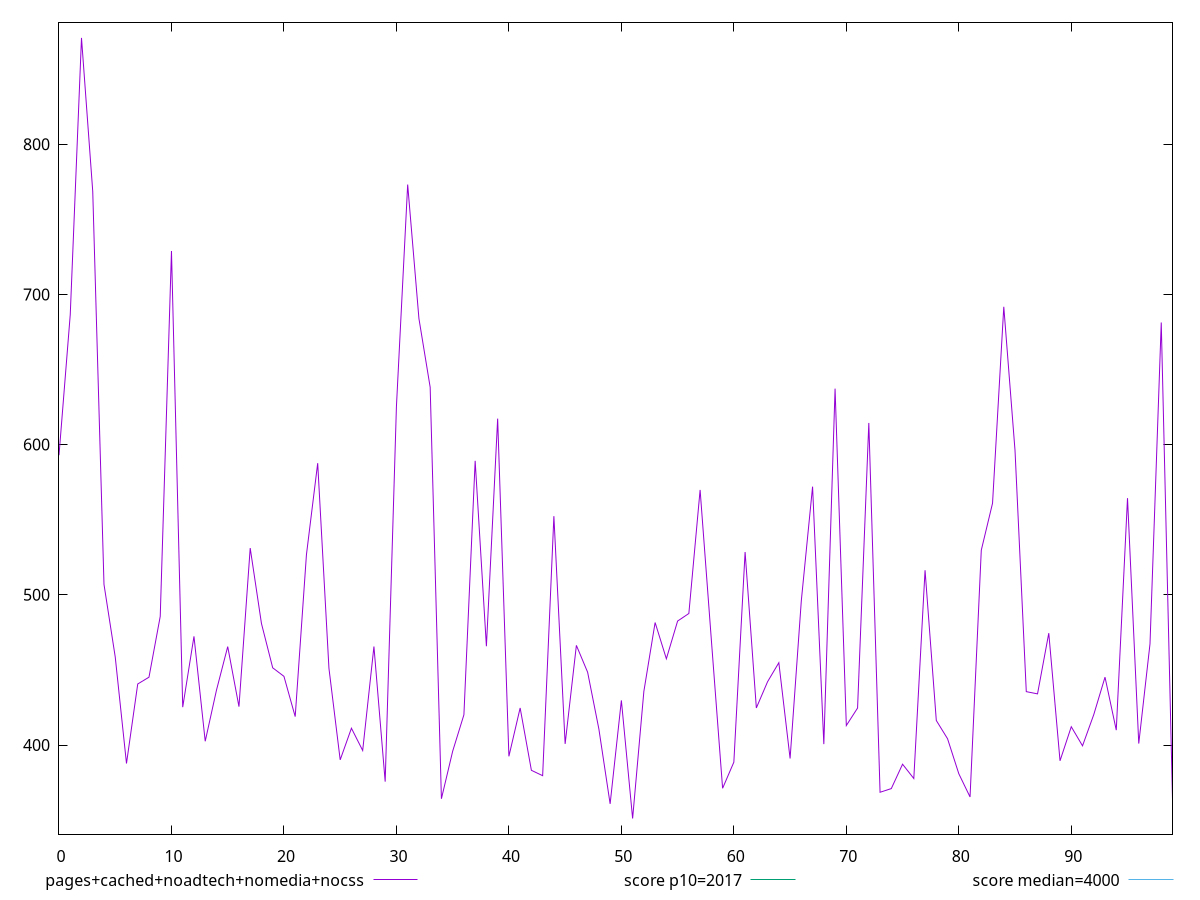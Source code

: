 reset

$pagesCachedNoadtechNomediaNocss <<EOF
0 592.9359999999999
1 686.5080000000002
2 870.7360000000002
3 768.5440000000001
4 506.9280000000002
5 458.5999999999999
6 387.712
7 440.64400000000023
8 445.1679999999999
9 485.60800000000006
10 728.8720000000003
11 425.212
12 472.3400000000003
13 402.49600000000004
14 436.49600000000004
15 465.5160000000002
16 425.5520000000001
17 531.1080000000002
18 480.90400000000034
19 451.4040000000002
20 445.70800000000014
21 418.9240000000002
22 526.7480000000003
23 587.6160000000003
24 451.0880000000002
25 390.12399999999997
26 411.1840000000002
27 396.36
28 465.5720000000001
29 375.6280000000001
30 625.3320000000003
31 773.1200000000006
32 683.9320000000001
33 638.1880000000004
34 364.22399999999993
35 395.86
36 420.1280000000001
37 589.1800000000002
38 465.7520000000003
39 617.3040000000003
40 392.4679999999999
41 424.68399999999997
42 383.164
43 379.5920000000001
44 552.3440000000003
45 400.75999999999993
46 466.34
47 448.45199999999994
48 410.65999999999997
49 360.8279999999999
50 429.7119999999999
51 351.076
52 435.72799999999984
53 481.5440000000002
54 457.4079999999999
55 482.54
56 487.56800000000015
57 569.8120000000004
58 469.9920000000001
59 371.2
60 388.58799999999997
61 528.5000000000001
62 424.6839999999998
63 442.16800000000006
64 454.8040000000002
65 391.0320000000002
66 496.156
67 572.0080000000002
68 400.6119999999999
69 637.2640000000004
70 412.968
71 424.628
72 614.3960000000005
73 368.56
74 371.01200000000006
75 387.2279999999999
76 377.70400000000006
77 516.3560000000001
78 416.3359999999999
79 404.19199999999995
80 380.9160000000001
81 365.42399999999975
82 529.7160000000001
83 560.96
84 691.7360000000004
85 595.9280000000006
86 435.54000000000013
87 434.0559999999999
88 474.46800000000013
89 389.504
90 412.1799999999999
91 399.468
92 420.2560000000001
93 445.17999999999995
94 409.90799999999996
95 564.3640000000001
96 400.968
97 467.3560000000002
98 681.2839999999999
99 363.91599999999994
EOF

set key outside below
set xrange [0:99]
set yrange [340.68280000000004:881.1292000000002]
set trange [340.68280000000004:881.1292000000002]
set terminal svg size 640, 500 enhanced background rgb 'white'
set output "report_00017_2021-02-10T15-08-03.406Z/mainthread-work-breakdown/comparison/line/4_vs_5.svg"

plot $pagesCachedNoadtechNomediaNocss title "pages+cached+noadtech+nomedia+nocss" with line, \
     2017 title "score p10=2017", \
     4000 title "score median=4000"

reset
